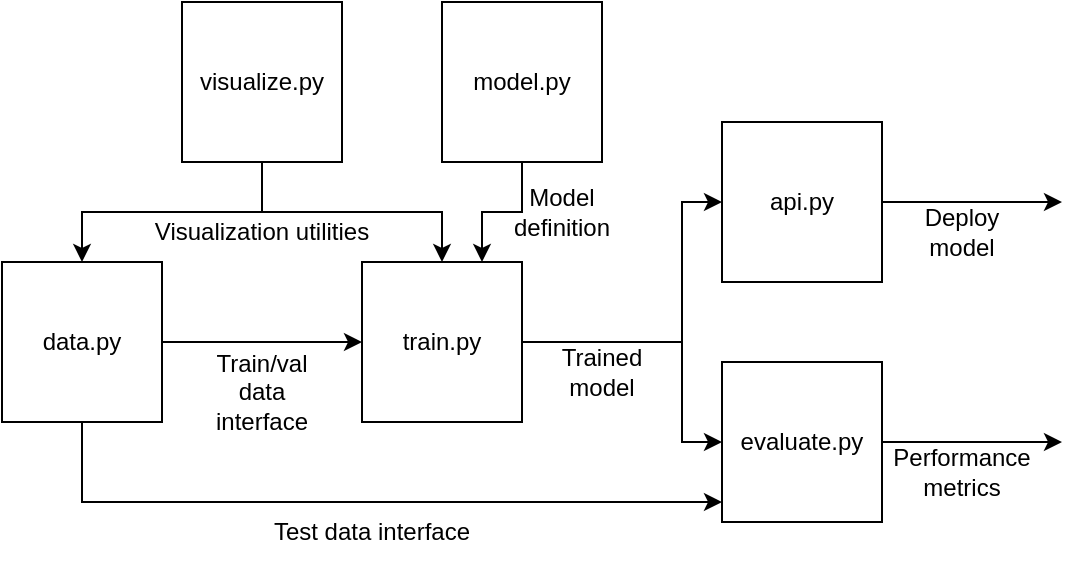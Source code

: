 <mxfile version="25.0.2">
  <diagram name="Page-1" id="rwsJieO8R-n18AtSXkyj">
    <mxGraphModel dx="840" dy="2018" grid="1" gridSize="10" guides="1" tooltips="1" connect="1" arrows="1" fold="1" page="1" pageScale="1" pageWidth="850" pageHeight="1100" math="0" shadow="0">
      <root>
        <mxCell id="0" />
        <mxCell id="1" parent="0" />
        <mxCell id="c47Top_PWlbCqhHpMXBK-17" style="edgeStyle=orthogonalEdgeStyle;rounded=0;orthogonalLoop=1;jettySize=auto;html=1;exitX=1;exitY=0.5;exitDx=0;exitDy=0;" parent="1" source="c47Top_PWlbCqhHpMXBK-1" target="c47Top_PWlbCqhHpMXBK-3" edge="1">
          <mxGeometry relative="1" as="geometry" />
        </mxCell>
        <mxCell id="c47Top_PWlbCqhHpMXBK-1" value="data.py" style="whiteSpace=wrap;html=1;aspect=fixed;" parent="1" vertex="1">
          <mxGeometry x="190" y="310" width="80" height="80" as="geometry" />
        </mxCell>
        <mxCell id="c47Top_PWlbCqhHpMXBK-9" style="edgeStyle=orthogonalEdgeStyle;rounded=0;orthogonalLoop=1;jettySize=auto;html=1;exitX=0.5;exitY=1;exitDx=0;exitDy=0;entryX=0.5;entryY=0;entryDx=0;entryDy=0;" parent="1" source="c47Top_PWlbCqhHpMXBK-2" target="c47Top_PWlbCqhHpMXBK-1" edge="1">
          <mxGeometry relative="1" as="geometry" />
        </mxCell>
        <mxCell id="c47Top_PWlbCqhHpMXBK-10" style="edgeStyle=orthogonalEdgeStyle;rounded=0;orthogonalLoop=1;jettySize=auto;html=1;exitX=0.5;exitY=1;exitDx=0;exitDy=0;entryX=0.5;entryY=0;entryDx=0;entryDy=0;" parent="1" source="c47Top_PWlbCqhHpMXBK-2" target="c47Top_PWlbCqhHpMXBK-3" edge="1">
          <mxGeometry relative="1" as="geometry" />
        </mxCell>
        <mxCell id="c47Top_PWlbCqhHpMXBK-2" value="visualize.py" style="whiteSpace=wrap;html=1;aspect=fixed;" parent="1" vertex="1">
          <mxGeometry x="280" y="180" width="80" height="80" as="geometry" />
        </mxCell>
        <mxCell id="c47Top_PWlbCqhHpMXBK-11" style="edgeStyle=orthogonalEdgeStyle;rounded=0;orthogonalLoop=1;jettySize=auto;html=1;exitX=1;exitY=0.5;exitDx=0;exitDy=0;entryX=0;entryY=0.5;entryDx=0;entryDy=0;" parent="1" source="c47Top_PWlbCqhHpMXBK-3" target="c47Top_PWlbCqhHpMXBK-4" edge="1">
          <mxGeometry relative="1" as="geometry">
            <Array as="points">
              <mxPoint x="530" y="350" />
              <mxPoint x="530" y="280" />
            </Array>
          </mxGeometry>
        </mxCell>
        <mxCell id="c47Top_PWlbCqhHpMXBK-12" style="edgeStyle=orthogonalEdgeStyle;rounded=0;orthogonalLoop=1;jettySize=auto;html=1;exitX=1;exitY=0.5;exitDx=0;exitDy=0;" parent="1" source="c47Top_PWlbCqhHpMXBK-3" target="c47Top_PWlbCqhHpMXBK-5" edge="1">
          <mxGeometry relative="1" as="geometry">
            <Array as="points">
              <mxPoint x="530" y="350" />
              <mxPoint x="530" y="400" />
            </Array>
          </mxGeometry>
        </mxCell>
        <mxCell id="c47Top_PWlbCqhHpMXBK-3" value="train&lt;span style=&quot;background-color: initial;&quot;&gt;.py&lt;/span&gt;" style="whiteSpace=wrap;html=1;aspect=fixed;" parent="1" vertex="1">
          <mxGeometry x="370" y="310" width="80" height="80" as="geometry" />
        </mxCell>
        <mxCell id="6H3R4ut3GQv3XWEoVR4_-1" style="edgeStyle=orthogonalEdgeStyle;rounded=0;orthogonalLoop=1;jettySize=auto;html=1;exitX=1;exitY=0.5;exitDx=0;exitDy=0;" edge="1" parent="1" source="c47Top_PWlbCqhHpMXBK-4">
          <mxGeometry relative="1" as="geometry">
            <mxPoint x="720" y="280" as="targetPoint" />
          </mxGeometry>
        </mxCell>
        <mxCell id="c47Top_PWlbCqhHpMXBK-4" value="api.py" style="whiteSpace=wrap;html=1;aspect=fixed;" parent="1" vertex="1">
          <mxGeometry x="550" y="240" width="80" height="80" as="geometry" />
        </mxCell>
        <mxCell id="6H3R4ut3GQv3XWEoVR4_-2" style="edgeStyle=orthogonalEdgeStyle;rounded=0;orthogonalLoop=1;jettySize=auto;html=1;exitX=1;exitY=0.5;exitDx=0;exitDy=0;" edge="1" parent="1" source="c47Top_PWlbCqhHpMXBK-5">
          <mxGeometry relative="1" as="geometry">
            <mxPoint x="720" y="400" as="targetPoint" />
          </mxGeometry>
        </mxCell>
        <mxCell id="c47Top_PWlbCqhHpMXBK-5" value="evaluate.py" style="whiteSpace=wrap;html=1;aspect=fixed;" parent="1" vertex="1">
          <mxGeometry x="550" y="360" width="80" height="80" as="geometry" />
        </mxCell>
        <mxCell id="c47Top_PWlbCqhHpMXBK-14" value="Trained model" style="text;html=1;align=center;verticalAlign=middle;whiteSpace=wrap;rounded=0;" parent="1" vertex="1">
          <mxGeometry x="460" y="350" width="60" height="30" as="geometry" />
        </mxCell>
        <mxCell id="c47Top_PWlbCqhHpMXBK-18" value="Train/val&lt;div&gt;data interface&lt;/div&gt;" style="text;html=1;align=center;verticalAlign=middle;whiteSpace=wrap;rounded=0;" parent="1" vertex="1">
          <mxGeometry x="290" y="360" width="60" height="30" as="geometry" />
        </mxCell>
        <mxCell id="c47Top_PWlbCqhHpMXBK-23" value="Visualization utilities" style="text;html=1;align=center;verticalAlign=middle;whiteSpace=wrap;rounded=0;" parent="1" vertex="1">
          <mxGeometry x="265" y="280" width="110" height="30" as="geometry" />
        </mxCell>
        <mxCell id="6H3R4ut3GQv3XWEoVR4_-3" value="Performance metrics" style="text;html=1;align=center;verticalAlign=middle;whiteSpace=wrap;rounded=0;" vertex="1" parent="1">
          <mxGeometry x="640" y="400" width="60" height="30" as="geometry" />
        </mxCell>
        <mxCell id="6H3R4ut3GQv3XWEoVR4_-4" value="Deploy model" style="text;html=1;align=center;verticalAlign=middle;whiteSpace=wrap;rounded=0;" vertex="1" parent="1">
          <mxGeometry x="640" y="280" width="60" height="30" as="geometry" />
        </mxCell>
        <mxCell id="6H3R4ut3GQv3XWEoVR4_-8" style="edgeStyle=orthogonalEdgeStyle;rounded=0;orthogonalLoop=1;jettySize=auto;html=1;exitX=0.5;exitY=1;exitDx=0;exitDy=0;entryX=0.75;entryY=0;entryDx=0;entryDy=0;" edge="1" parent="1" source="6H3R4ut3GQv3XWEoVR4_-5" target="c47Top_PWlbCqhHpMXBK-3">
          <mxGeometry relative="1" as="geometry" />
        </mxCell>
        <mxCell id="6H3R4ut3GQv3XWEoVR4_-5" value="model.py" style="whiteSpace=wrap;html=1;aspect=fixed;" vertex="1" parent="1">
          <mxGeometry x="410" y="180" width="80" height="80" as="geometry" />
        </mxCell>
        <mxCell id="6H3R4ut3GQv3XWEoVR4_-7" value="Model&lt;div&gt;definition&lt;/div&gt;" style="text;html=1;align=center;verticalAlign=middle;whiteSpace=wrap;rounded=0;" vertex="1" parent="1">
          <mxGeometry x="440" y="270" width="60" height="30" as="geometry" />
        </mxCell>
        <mxCell id="6H3R4ut3GQv3XWEoVR4_-9" style="edgeStyle=orthogonalEdgeStyle;rounded=0;orthogonalLoop=1;jettySize=auto;html=1;exitX=0.5;exitY=1;exitDx=0;exitDy=0;entryX=0;entryY=0.875;entryDx=0;entryDy=0;entryPerimeter=0;" edge="1" parent="1" source="c47Top_PWlbCqhHpMXBK-1" target="c47Top_PWlbCqhHpMXBK-5">
          <mxGeometry relative="1" as="geometry" />
        </mxCell>
        <mxCell id="6H3R4ut3GQv3XWEoVR4_-10" value="Test data interface" style="text;html=1;align=center;verticalAlign=middle;whiteSpace=wrap;rounded=0;" vertex="1" parent="1">
          <mxGeometry x="320" y="430" width="110" height="30" as="geometry" />
        </mxCell>
      </root>
    </mxGraphModel>
  </diagram>
</mxfile>

